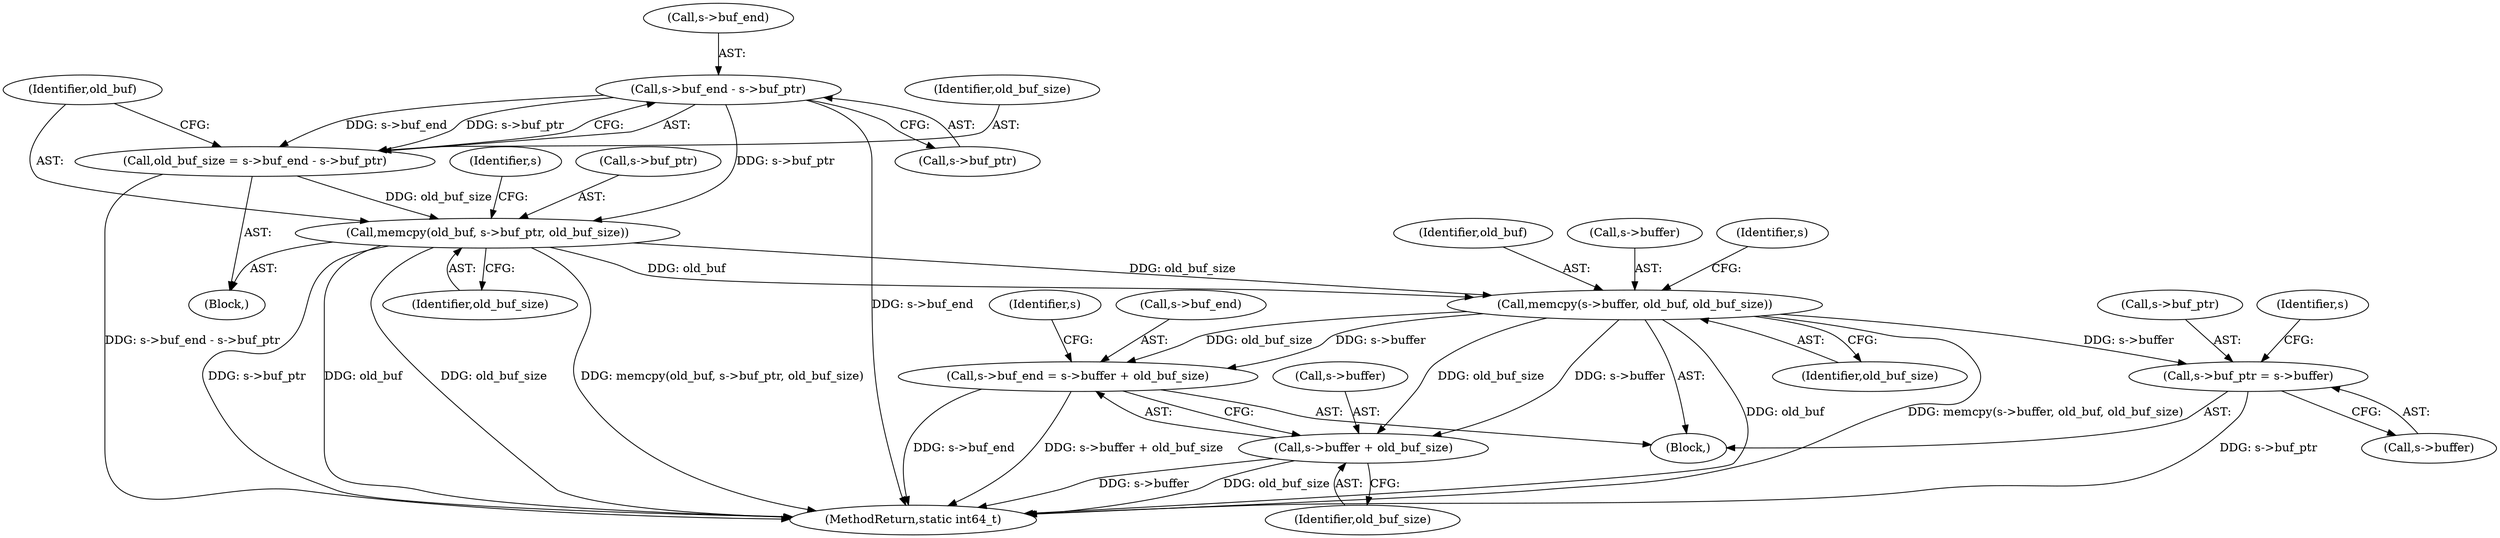 digraph "0_FFmpeg_2a05c8f813de6f2278827734bf8102291e7484aa_5@API" {
"1000241" [label="(Call,memcpy(old_buf, s->buf_ptr, old_buf_size))"];
"1000234" [label="(Call,s->buf_end - s->buf_ptr)"];
"1000232" [label="(Call,old_buf_size = s->buf_end - s->buf_ptr)"];
"1000265" [label="(Call,memcpy(s->buffer, old_buf, old_buf_size))"];
"1000271" [label="(Call,s->buf_ptr = s->buffer)"];
"1000278" [label="(Call,s->buf_end = s->buffer + old_buf_size)"];
"1000282" [label="(Call,s->buffer + old_buf_size)"];
"1000283" [label="(Call,s->buffer)"];
"1000241" [label="(Call,memcpy(old_buf, s->buf_ptr, old_buf_size))"];
"1000289" [label="(Identifier,s)"];
"1000275" [label="(Call,s->buffer)"];
"1000280" [label="(Identifier,s)"];
"1000265" [label="(Call,memcpy(s->buffer, old_buf, old_buf_size))"];
"1000279" [label="(Call,s->buf_end)"];
"1000286" [label="(Identifier,old_buf_size)"];
"1000261" [label="(Block,)"];
"1000269" [label="(Identifier,old_buf)"];
"1000266" [label="(Call,s->buffer)"];
"1000272" [label="(Call,s->buf_ptr)"];
"1000234" [label="(Call,s->buf_end - s->buf_ptr)"];
"1000249" [label="(Identifier,s)"];
"1000233" [label="(Identifier,old_buf_size)"];
"1000107" [label="(Block,)"];
"1000273" [label="(Identifier,s)"];
"1000235" [label="(Call,s->buf_end)"];
"1000306" [label="(MethodReturn,static int64_t)"];
"1000242" [label="(Identifier,old_buf)"];
"1000282" [label="(Call,s->buffer + old_buf_size)"];
"1000271" [label="(Call,s->buf_ptr = s->buffer)"];
"1000238" [label="(Call,s->buf_ptr)"];
"1000243" [label="(Call,s->buf_ptr)"];
"1000232" [label="(Call,old_buf_size = s->buf_end - s->buf_ptr)"];
"1000278" [label="(Call,s->buf_end = s->buffer + old_buf_size)"];
"1000246" [label="(Identifier,old_buf_size)"];
"1000270" [label="(Identifier,old_buf_size)"];
"1000241" -> "1000107"  [label="AST: "];
"1000241" -> "1000246"  [label="CFG: "];
"1000242" -> "1000241"  [label="AST: "];
"1000243" -> "1000241"  [label="AST: "];
"1000246" -> "1000241"  [label="AST: "];
"1000249" -> "1000241"  [label="CFG: "];
"1000241" -> "1000306"  [label="DDG: old_buf"];
"1000241" -> "1000306"  [label="DDG: old_buf_size"];
"1000241" -> "1000306"  [label="DDG: memcpy(old_buf, s->buf_ptr, old_buf_size)"];
"1000241" -> "1000306"  [label="DDG: s->buf_ptr"];
"1000234" -> "1000241"  [label="DDG: s->buf_ptr"];
"1000232" -> "1000241"  [label="DDG: old_buf_size"];
"1000241" -> "1000265"  [label="DDG: old_buf"];
"1000241" -> "1000265"  [label="DDG: old_buf_size"];
"1000234" -> "1000232"  [label="AST: "];
"1000234" -> "1000238"  [label="CFG: "];
"1000235" -> "1000234"  [label="AST: "];
"1000238" -> "1000234"  [label="AST: "];
"1000232" -> "1000234"  [label="CFG: "];
"1000234" -> "1000306"  [label="DDG: s->buf_end"];
"1000234" -> "1000232"  [label="DDG: s->buf_end"];
"1000234" -> "1000232"  [label="DDG: s->buf_ptr"];
"1000232" -> "1000107"  [label="AST: "];
"1000233" -> "1000232"  [label="AST: "];
"1000242" -> "1000232"  [label="CFG: "];
"1000232" -> "1000306"  [label="DDG: s->buf_end - s->buf_ptr"];
"1000265" -> "1000261"  [label="AST: "];
"1000265" -> "1000270"  [label="CFG: "];
"1000266" -> "1000265"  [label="AST: "];
"1000269" -> "1000265"  [label="AST: "];
"1000270" -> "1000265"  [label="AST: "];
"1000273" -> "1000265"  [label="CFG: "];
"1000265" -> "1000306"  [label="DDG: old_buf"];
"1000265" -> "1000306"  [label="DDG: memcpy(s->buffer, old_buf, old_buf_size)"];
"1000265" -> "1000271"  [label="DDG: s->buffer"];
"1000265" -> "1000278"  [label="DDG: s->buffer"];
"1000265" -> "1000278"  [label="DDG: old_buf_size"];
"1000265" -> "1000282"  [label="DDG: s->buffer"];
"1000265" -> "1000282"  [label="DDG: old_buf_size"];
"1000271" -> "1000261"  [label="AST: "];
"1000271" -> "1000275"  [label="CFG: "];
"1000272" -> "1000271"  [label="AST: "];
"1000275" -> "1000271"  [label="AST: "];
"1000280" -> "1000271"  [label="CFG: "];
"1000271" -> "1000306"  [label="DDG: s->buf_ptr"];
"1000278" -> "1000261"  [label="AST: "];
"1000278" -> "1000282"  [label="CFG: "];
"1000279" -> "1000278"  [label="AST: "];
"1000282" -> "1000278"  [label="AST: "];
"1000289" -> "1000278"  [label="CFG: "];
"1000278" -> "1000306"  [label="DDG: s->buffer + old_buf_size"];
"1000278" -> "1000306"  [label="DDG: s->buf_end"];
"1000282" -> "1000286"  [label="CFG: "];
"1000283" -> "1000282"  [label="AST: "];
"1000286" -> "1000282"  [label="AST: "];
"1000282" -> "1000306"  [label="DDG: old_buf_size"];
"1000282" -> "1000306"  [label="DDG: s->buffer"];
}
